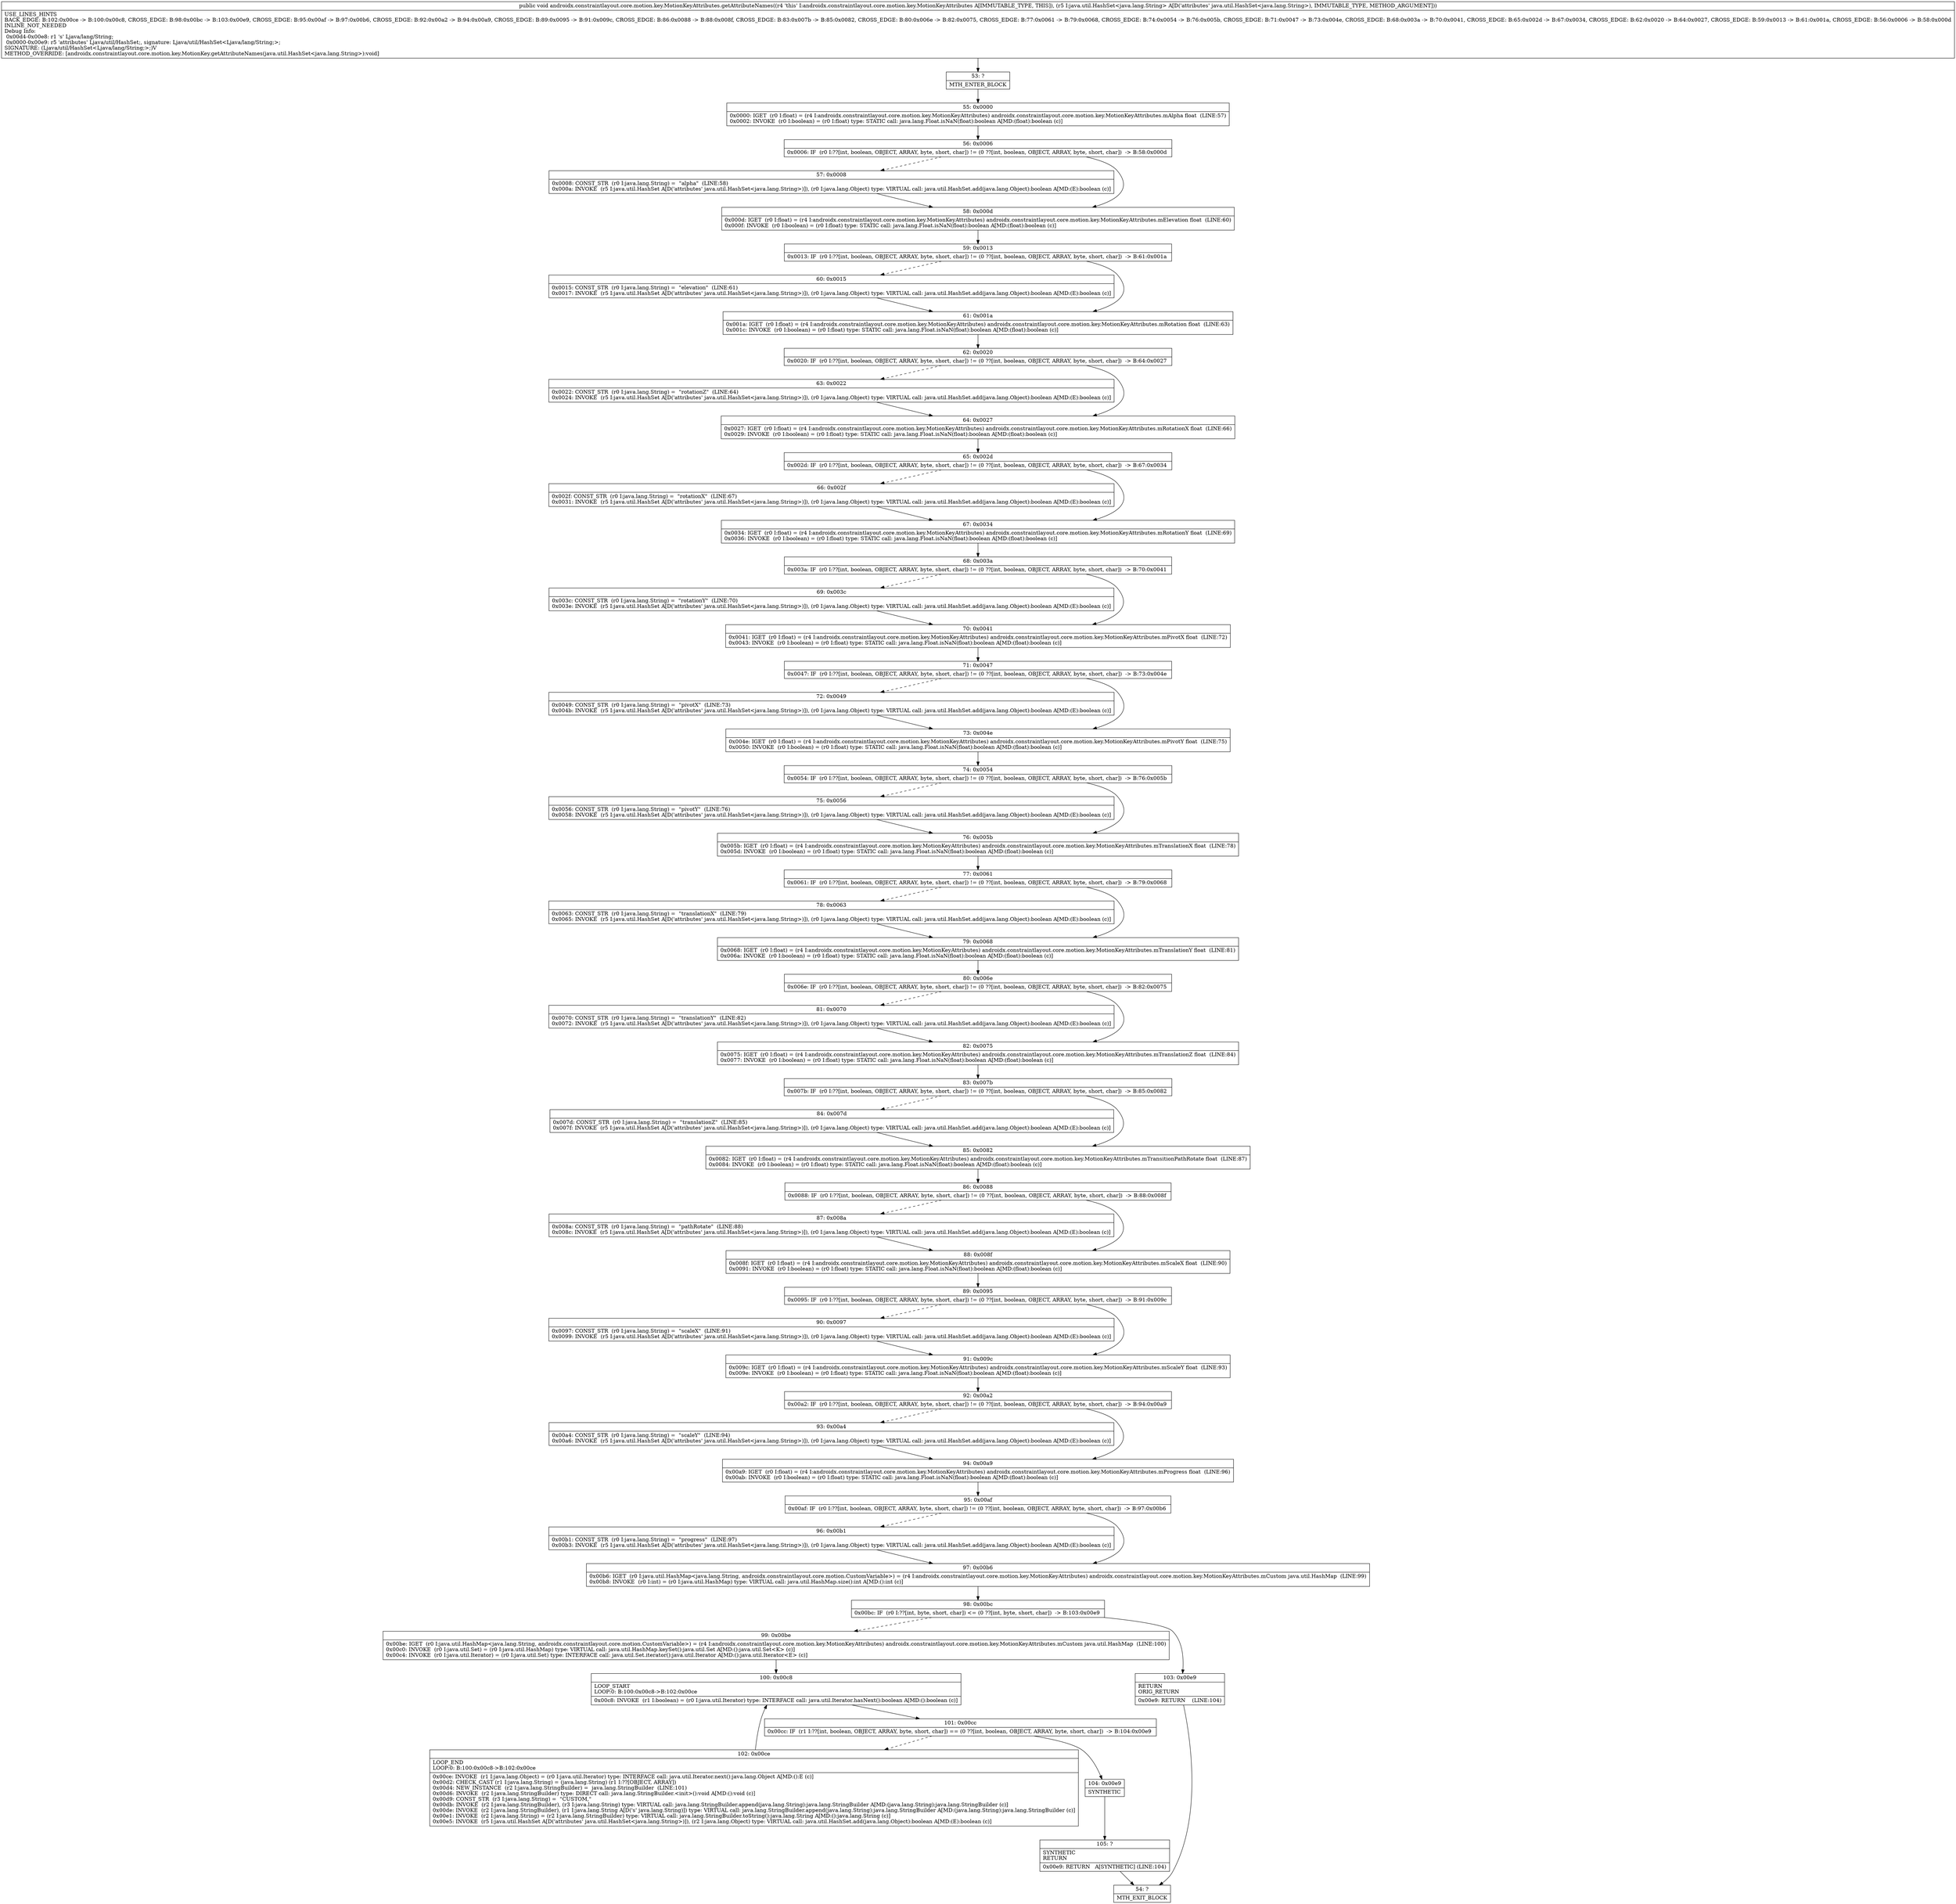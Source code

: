 digraph "CFG forandroidx.constraintlayout.core.motion.key.MotionKeyAttributes.getAttributeNames(Ljava\/util\/HashSet;)V" {
Node_53 [shape=record,label="{53\:\ ?|MTH_ENTER_BLOCK\l}"];
Node_55 [shape=record,label="{55\:\ 0x0000|0x0000: IGET  (r0 I:float) = (r4 I:androidx.constraintlayout.core.motion.key.MotionKeyAttributes) androidx.constraintlayout.core.motion.key.MotionKeyAttributes.mAlpha float  (LINE:57)\l0x0002: INVOKE  (r0 I:boolean) = (r0 I:float) type: STATIC call: java.lang.Float.isNaN(float):boolean A[MD:(float):boolean (c)]\l}"];
Node_56 [shape=record,label="{56\:\ 0x0006|0x0006: IF  (r0 I:??[int, boolean, OBJECT, ARRAY, byte, short, char]) != (0 ??[int, boolean, OBJECT, ARRAY, byte, short, char])  \-\> B:58:0x000d \l}"];
Node_57 [shape=record,label="{57\:\ 0x0008|0x0008: CONST_STR  (r0 I:java.lang.String) =  \"alpha\"  (LINE:58)\l0x000a: INVOKE  (r5 I:java.util.HashSet A[D('attributes' java.util.HashSet\<java.lang.String\>)]), (r0 I:java.lang.Object) type: VIRTUAL call: java.util.HashSet.add(java.lang.Object):boolean A[MD:(E):boolean (c)]\l}"];
Node_58 [shape=record,label="{58\:\ 0x000d|0x000d: IGET  (r0 I:float) = (r4 I:androidx.constraintlayout.core.motion.key.MotionKeyAttributes) androidx.constraintlayout.core.motion.key.MotionKeyAttributes.mElevation float  (LINE:60)\l0x000f: INVOKE  (r0 I:boolean) = (r0 I:float) type: STATIC call: java.lang.Float.isNaN(float):boolean A[MD:(float):boolean (c)]\l}"];
Node_59 [shape=record,label="{59\:\ 0x0013|0x0013: IF  (r0 I:??[int, boolean, OBJECT, ARRAY, byte, short, char]) != (0 ??[int, boolean, OBJECT, ARRAY, byte, short, char])  \-\> B:61:0x001a \l}"];
Node_60 [shape=record,label="{60\:\ 0x0015|0x0015: CONST_STR  (r0 I:java.lang.String) =  \"elevation\"  (LINE:61)\l0x0017: INVOKE  (r5 I:java.util.HashSet A[D('attributes' java.util.HashSet\<java.lang.String\>)]), (r0 I:java.lang.Object) type: VIRTUAL call: java.util.HashSet.add(java.lang.Object):boolean A[MD:(E):boolean (c)]\l}"];
Node_61 [shape=record,label="{61\:\ 0x001a|0x001a: IGET  (r0 I:float) = (r4 I:androidx.constraintlayout.core.motion.key.MotionKeyAttributes) androidx.constraintlayout.core.motion.key.MotionKeyAttributes.mRotation float  (LINE:63)\l0x001c: INVOKE  (r0 I:boolean) = (r0 I:float) type: STATIC call: java.lang.Float.isNaN(float):boolean A[MD:(float):boolean (c)]\l}"];
Node_62 [shape=record,label="{62\:\ 0x0020|0x0020: IF  (r0 I:??[int, boolean, OBJECT, ARRAY, byte, short, char]) != (0 ??[int, boolean, OBJECT, ARRAY, byte, short, char])  \-\> B:64:0x0027 \l}"];
Node_63 [shape=record,label="{63\:\ 0x0022|0x0022: CONST_STR  (r0 I:java.lang.String) =  \"rotationZ\"  (LINE:64)\l0x0024: INVOKE  (r5 I:java.util.HashSet A[D('attributes' java.util.HashSet\<java.lang.String\>)]), (r0 I:java.lang.Object) type: VIRTUAL call: java.util.HashSet.add(java.lang.Object):boolean A[MD:(E):boolean (c)]\l}"];
Node_64 [shape=record,label="{64\:\ 0x0027|0x0027: IGET  (r0 I:float) = (r4 I:androidx.constraintlayout.core.motion.key.MotionKeyAttributes) androidx.constraintlayout.core.motion.key.MotionKeyAttributes.mRotationX float  (LINE:66)\l0x0029: INVOKE  (r0 I:boolean) = (r0 I:float) type: STATIC call: java.lang.Float.isNaN(float):boolean A[MD:(float):boolean (c)]\l}"];
Node_65 [shape=record,label="{65\:\ 0x002d|0x002d: IF  (r0 I:??[int, boolean, OBJECT, ARRAY, byte, short, char]) != (0 ??[int, boolean, OBJECT, ARRAY, byte, short, char])  \-\> B:67:0x0034 \l}"];
Node_66 [shape=record,label="{66\:\ 0x002f|0x002f: CONST_STR  (r0 I:java.lang.String) =  \"rotationX\"  (LINE:67)\l0x0031: INVOKE  (r5 I:java.util.HashSet A[D('attributes' java.util.HashSet\<java.lang.String\>)]), (r0 I:java.lang.Object) type: VIRTUAL call: java.util.HashSet.add(java.lang.Object):boolean A[MD:(E):boolean (c)]\l}"];
Node_67 [shape=record,label="{67\:\ 0x0034|0x0034: IGET  (r0 I:float) = (r4 I:androidx.constraintlayout.core.motion.key.MotionKeyAttributes) androidx.constraintlayout.core.motion.key.MotionKeyAttributes.mRotationY float  (LINE:69)\l0x0036: INVOKE  (r0 I:boolean) = (r0 I:float) type: STATIC call: java.lang.Float.isNaN(float):boolean A[MD:(float):boolean (c)]\l}"];
Node_68 [shape=record,label="{68\:\ 0x003a|0x003a: IF  (r0 I:??[int, boolean, OBJECT, ARRAY, byte, short, char]) != (0 ??[int, boolean, OBJECT, ARRAY, byte, short, char])  \-\> B:70:0x0041 \l}"];
Node_69 [shape=record,label="{69\:\ 0x003c|0x003c: CONST_STR  (r0 I:java.lang.String) =  \"rotationY\"  (LINE:70)\l0x003e: INVOKE  (r5 I:java.util.HashSet A[D('attributes' java.util.HashSet\<java.lang.String\>)]), (r0 I:java.lang.Object) type: VIRTUAL call: java.util.HashSet.add(java.lang.Object):boolean A[MD:(E):boolean (c)]\l}"];
Node_70 [shape=record,label="{70\:\ 0x0041|0x0041: IGET  (r0 I:float) = (r4 I:androidx.constraintlayout.core.motion.key.MotionKeyAttributes) androidx.constraintlayout.core.motion.key.MotionKeyAttributes.mPivotX float  (LINE:72)\l0x0043: INVOKE  (r0 I:boolean) = (r0 I:float) type: STATIC call: java.lang.Float.isNaN(float):boolean A[MD:(float):boolean (c)]\l}"];
Node_71 [shape=record,label="{71\:\ 0x0047|0x0047: IF  (r0 I:??[int, boolean, OBJECT, ARRAY, byte, short, char]) != (0 ??[int, boolean, OBJECT, ARRAY, byte, short, char])  \-\> B:73:0x004e \l}"];
Node_72 [shape=record,label="{72\:\ 0x0049|0x0049: CONST_STR  (r0 I:java.lang.String) =  \"pivotX\"  (LINE:73)\l0x004b: INVOKE  (r5 I:java.util.HashSet A[D('attributes' java.util.HashSet\<java.lang.String\>)]), (r0 I:java.lang.Object) type: VIRTUAL call: java.util.HashSet.add(java.lang.Object):boolean A[MD:(E):boolean (c)]\l}"];
Node_73 [shape=record,label="{73\:\ 0x004e|0x004e: IGET  (r0 I:float) = (r4 I:androidx.constraintlayout.core.motion.key.MotionKeyAttributes) androidx.constraintlayout.core.motion.key.MotionKeyAttributes.mPivotY float  (LINE:75)\l0x0050: INVOKE  (r0 I:boolean) = (r0 I:float) type: STATIC call: java.lang.Float.isNaN(float):boolean A[MD:(float):boolean (c)]\l}"];
Node_74 [shape=record,label="{74\:\ 0x0054|0x0054: IF  (r0 I:??[int, boolean, OBJECT, ARRAY, byte, short, char]) != (0 ??[int, boolean, OBJECT, ARRAY, byte, short, char])  \-\> B:76:0x005b \l}"];
Node_75 [shape=record,label="{75\:\ 0x0056|0x0056: CONST_STR  (r0 I:java.lang.String) =  \"pivotY\"  (LINE:76)\l0x0058: INVOKE  (r5 I:java.util.HashSet A[D('attributes' java.util.HashSet\<java.lang.String\>)]), (r0 I:java.lang.Object) type: VIRTUAL call: java.util.HashSet.add(java.lang.Object):boolean A[MD:(E):boolean (c)]\l}"];
Node_76 [shape=record,label="{76\:\ 0x005b|0x005b: IGET  (r0 I:float) = (r4 I:androidx.constraintlayout.core.motion.key.MotionKeyAttributes) androidx.constraintlayout.core.motion.key.MotionKeyAttributes.mTranslationX float  (LINE:78)\l0x005d: INVOKE  (r0 I:boolean) = (r0 I:float) type: STATIC call: java.lang.Float.isNaN(float):boolean A[MD:(float):boolean (c)]\l}"];
Node_77 [shape=record,label="{77\:\ 0x0061|0x0061: IF  (r0 I:??[int, boolean, OBJECT, ARRAY, byte, short, char]) != (0 ??[int, boolean, OBJECT, ARRAY, byte, short, char])  \-\> B:79:0x0068 \l}"];
Node_78 [shape=record,label="{78\:\ 0x0063|0x0063: CONST_STR  (r0 I:java.lang.String) =  \"translationX\"  (LINE:79)\l0x0065: INVOKE  (r5 I:java.util.HashSet A[D('attributes' java.util.HashSet\<java.lang.String\>)]), (r0 I:java.lang.Object) type: VIRTUAL call: java.util.HashSet.add(java.lang.Object):boolean A[MD:(E):boolean (c)]\l}"];
Node_79 [shape=record,label="{79\:\ 0x0068|0x0068: IGET  (r0 I:float) = (r4 I:androidx.constraintlayout.core.motion.key.MotionKeyAttributes) androidx.constraintlayout.core.motion.key.MotionKeyAttributes.mTranslationY float  (LINE:81)\l0x006a: INVOKE  (r0 I:boolean) = (r0 I:float) type: STATIC call: java.lang.Float.isNaN(float):boolean A[MD:(float):boolean (c)]\l}"];
Node_80 [shape=record,label="{80\:\ 0x006e|0x006e: IF  (r0 I:??[int, boolean, OBJECT, ARRAY, byte, short, char]) != (0 ??[int, boolean, OBJECT, ARRAY, byte, short, char])  \-\> B:82:0x0075 \l}"];
Node_81 [shape=record,label="{81\:\ 0x0070|0x0070: CONST_STR  (r0 I:java.lang.String) =  \"translationY\"  (LINE:82)\l0x0072: INVOKE  (r5 I:java.util.HashSet A[D('attributes' java.util.HashSet\<java.lang.String\>)]), (r0 I:java.lang.Object) type: VIRTUAL call: java.util.HashSet.add(java.lang.Object):boolean A[MD:(E):boolean (c)]\l}"];
Node_82 [shape=record,label="{82\:\ 0x0075|0x0075: IGET  (r0 I:float) = (r4 I:androidx.constraintlayout.core.motion.key.MotionKeyAttributes) androidx.constraintlayout.core.motion.key.MotionKeyAttributes.mTranslationZ float  (LINE:84)\l0x0077: INVOKE  (r0 I:boolean) = (r0 I:float) type: STATIC call: java.lang.Float.isNaN(float):boolean A[MD:(float):boolean (c)]\l}"];
Node_83 [shape=record,label="{83\:\ 0x007b|0x007b: IF  (r0 I:??[int, boolean, OBJECT, ARRAY, byte, short, char]) != (0 ??[int, boolean, OBJECT, ARRAY, byte, short, char])  \-\> B:85:0x0082 \l}"];
Node_84 [shape=record,label="{84\:\ 0x007d|0x007d: CONST_STR  (r0 I:java.lang.String) =  \"translationZ\"  (LINE:85)\l0x007f: INVOKE  (r5 I:java.util.HashSet A[D('attributes' java.util.HashSet\<java.lang.String\>)]), (r0 I:java.lang.Object) type: VIRTUAL call: java.util.HashSet.add(java.lang.Object):boolean A[MD:(E):boolean (c)]\l}"];
Node_85 [shape=record,label="{85\:\ 0x0082|0x0082: IGET  (r0 I:float) = (r4 I:androidx.constraintlayout.core.motion.key.MotionKeyAttributes) androidx.constraintlayout.core.motion.key.MotionKeyAttributes.mTransitionPathRotate float  (LINE:87)\l0x0084: INVOKE  (r0 I:boolean) = (r0 I:float) type: STATIC call: java.lang.Float.isNaN(float):boolean A[MD:(float):boolean (c)]\l}"];
Node_86 [shape=record,label="{86\:\ 0x0088|0x0088: IF  (r0 I:??[int, boolean, OBJECT, ARRAY, byte, short, char]) != (0 ??[int, boolean, OBJECT, ARRAY, byte, short, char])  \-\> B:88:0x008f \l}"];
Node_87 [shape=record,label="{87\:\ 0x008a|0x008a: CONST_STR  (r0 I:java.lang.String) =  \"pathRotate\"  (LINE:88)\l0x008c: INVOKE  (r5 I:java.util.HashSet A[D('attributes' java.util.HashSet\<java.lang.String\>)]), (r0 I:java.lang.Object) type: VIRTUAL call: java.util.HashSet.add(java.lang.Object):boolean A[MD:(E):boolean (c)]\l}"];
Node_88 [shape=record,label="{88\:\ 0x008f|0x008f: IGET  (r0 I:float) = (r4 I:androidx.constraintlayout.core.motion.key.MotionKeyAttributes) androidx.constraintlayout.core.motion.key.MotionKeyAttributes.mScaleX float  (LINE:90)\l0x0091: INVOKE  (r0 I:boolean) = (r0 I:float) type: STATIC call: java.lang.Float.isNaN(float):boolean A[MD:(float):boolean (c)]\l}"];
Node_89 [shape=record,label="{89\:\ 0x0095|0x0095: IF  (r0 I:??[int, boolean, OBJECT, ARRAY, byte, short, char]) != (0 ??[int, boolean, OBJECT, ARRAY, byte, short, char])  \-\> B:91:0x009c \l}"];
Node_90 [shape=record,label="{90\:\ 0x0097|0x0097: CONST_STR  (r0 I:java.lang.String) =  \"scaleX\"  (LINE:91)\l0x0099: INVOKE  (r5 I:java.util.HashSet A[D('attributes' java.util.HashSet\<java.lang.String\>)]), (r0 I:java.lang.Object) type: VIRTUAL call: java.util.HashSet.add(java.lang.Object):boolean A[MD:(E):boolean (c)]\l}"];
Node_91 [shape=record,label="{91\:\ 0x009c|0x009c: IGET  (r0 I:float) = (r4 I:androidx.constraintlayout.core.motion.key.MotionKeyAttributes) androidx.constraintlayout.core.motion.key.MotionKeyAttributes.mScaleY float  (LINE:93)\l0x009e: INVOKE  (r0 I:boolean) = (r0 I:float) type: STATIC call: java.lang.Float.isNaN(float):boolean A[MD:(float):boolean (c)]\l}"];
Node_92 [shape=record,label="{92\:\ 0x00a2|0x00a2: IF  (r0 I:??[int, boolean, OBJECT, ARRAY, byte, short, char]) != (0 ??[int, boolean, OBJECT, ARRAY, byte, short, char])  \-\> B:94:0x00a9 \l}"];
Node_93 [shape=record,label="{93\:\ 0x00a4|0x00a4: CONST_STR  (r0 I:java.lang.String) =  \"scaleY\"  (LINE:94)\l0x00a6: INVOKE  (r5 I:java.util.HashSet A[D('attributes' java.util.HashSet\<java.lang.String\>)]), (r0 I:java.lang.Object) type: VIRTUAL call: java.util.HashSet.add(java.lang.Object):boolean A[MD:(E):boolean (c)]\l}"];
Node_94 [shape=record,label="{94\:\ 0x00a9|0x00a9: IGET  (r0 I:float) = (r4 I:androidx.constraintlayout.core.motion.key.MotionKeyAttributes) androidx.constraintlayout.core.motion.key.MotionKeyAttributes.mProgress float  (LINE:96)\l0x00ab: INVOKE  (r0 I:boolean) = (r0 I:float) type: STATIC call: java.lang.Float.isNaN(float):boolean A[MD:(float):boolean (c)]\l}"];
Node_95 [shape=record,label="{95\:\ 0x00af|0x00af: IF  (r0 I:??[int, boolean, OBJECT, ARRAY, byte, short, char]) != (0 ??[int, boolean, OBJECT, ARRAY, byte, short, char])  \-\> B:97:0x00b6 \l}"];
Node_96 [shape=record,label="{96\:\ 0x00b1|0x00b1: CONST_STR  (r0 I:java.lang.String) =  \"progress\"  (LINE:97)\l0x00b3: INVOKE  (r5 I:java.util.HashSet A[D('attributes' java.util.HashSet\<java.lang.String\>)]), (r0 I:java.lang.Object) type: VIRTUAL call: java.util.HashSet.add(java.lang.Object):boolean A[MD:(E):boolean (c)]\l}"];
Node_97 [shape=record,label="{97\:\ 0x00b6|0x00b6: IGET  (r0 I:java.util.HashMap\<java.lang.String, androidx.constraintlayout.core.motion.CustomVariable\>) = (r4 I:androidx.constraintlayout.core.motion.key.MotionKeyAttributes) androidx.constraintlayout.core.motion.key.MotionKeyAttributes.mCustom java.util.HashMap  (LINE:99)\l0x00b8: INVOKE  (r0 I:int) = (r0 I:java.util.HashMap) type: VIRTUAL call: java.util.HashMap.size():int A[MD:():int (c)]\l}"];
Node_98 [shape=record,label="{98\:\ 0x00bc|0x00bc: IF  (r0 I:??[int, byte, short, char]) \<= (0 ??[int, byte, short, char])  \-\> B:103:0x00e9 \l}"];
Node_99 [shape=record,label="{99\:\ 0x00be|0x00be: IGET  (r0 I:java.util.HashMap\<java.lang.String, androidx.constraintlayout.core.motion.CustomVariable\>) = (r4 I:androidx.constraintlayout.core.motion.key.MotionKeyAttributes) androidx.constraintlayout.core.motion.key.MotionKeyAttributes.mCustom java.util.HashMap  (LINE:100)\l0x00c0: INVOKE  (r0 I:java.util.Set) = (r0 I:java.util.HashMap) type: VIRTUAL call: java.util.HashMap.keySet():java.util.Set A[MD:():java.util.Set\<K\> (c)]\l0x00c4: INVOKE  (r0 I:java.util.Iterator) = (r0 I:java.util.Set) type: INTERFACE call: java.util.Set.iterator():java.util.Iterator A[MD:():java.util.Iterator\<E\> (c)]\l}"];
Node_100 [shape=record,label="{100\:\ 0x00c8|LOOP_START\lLOOP:0: B:100:0x00c8\-\>B:102:0x00ce\l|0x00c8: INVOKE  (r1 I:boolean) = (r0 I:java.util.Iterator) type: INTERFACE call: java.util.Iterator.hasNext():boolean A[MD:():boolean (c)]\l}"];
Node_101 [shape=record,label="{101\:\ 0x00cc|0x00cc: IF  (r1 I:??[int, boolean, OBJECT, ARRAY, byte, short, char]) == (0 ??[int, boolean, OBJECT, ARRAY, byte, short, char])  \-\> B:104:0x00e9 \l}"];
Node_102 [shape=record,label="{102\:\ 0x00ce|LOOP_END\lLOOP:0: B:100:0x00c8\-\>B:102:0x00ce\l|0x00ce: INVOKE  (r1 I:java.lang.Object) = (r0 I:java.util.Iterator) type: INTERFACE call: java.util.Iterator.next():java.lang.Object A[MD:():E (c)]\l0x00d2: CHECK_CAST (r1 I:java.lang.String) = (java.lang.String) (r1 I:??[OBJECT, ARRAY]) \l0x00d4: NEW_INSTANCE  (r2 I:java.lang.StringBuilder) =  java.lang.StringBuilder  (LINE:101)\l0x00d6: INVOKE  (r2 I:java.lang.StringBuilder) type: DIRECT call: java.lang.StringBuilder.\<init\>():void A[MD:():void (c)]\l0x00d9: CONST_STR  (r3 I:java.lang.String) =  \"CUSTOM,\" \l0x00db: INVOKE  (r2 I:java.lang.StringBuilder), (r3 I:java.lang.String) type: VIRTUAL call: java.lang.StringBuilder.append(java.lang.String):java.lang.StringBuilder A[MD:(java.lang.String):java.lang.StringBuilder (c)]\l0x00de: INVOKE  (r2 I:java.lang.StringBuilder), (r1 I:java.lang.String A[D('s' java.lang.String)]) type: VIRTUAL call: java.lang.StringBuilder.append(java.lang.String):java.lang.StringBuilder A[MD:(java.lang.String):java.lang.StringBuilder (c)]\l0x00e1: INVOKE  (r2 I:java.lang.String) = (r2 I:java.lang.StringBuilder) type: VIRTUAL call: java.lang.StringBuilder.toString():java.lang.String A[MD:():java.lang.String (c)]\l0x00e5: INVOKE  (r5 I:java.util.HashSet A[D('attributes' java.util.HashSet\<java.lang.String\>)]), (r2 I:java.lang.Object) type: VIRTUAL call: java.util.HashSet.add(java.lang.Object):boolean A[MD:(E):boolean (c)]\l}"];
Node_104 [shape=record,label="{104\:\ 0x00e9|SYNTHETIC\l}"];
Node_105 [shape=record,label="{105\:\ ?|SYNTHETIC\lRETURN\l|0x00e9: RETURN   A[SYNTHETIC] (LINE:104)\l}"];
Node_54 [shape=record,label="{54\:\ ?|MTH_EXIT_BLOCK\l}"];
Node_103 [shape=record,label="{103\:\ 0x00e9|RETURN\lORIG_RETURN\l|0x00e9: RETURN    (LINE:104)\l}"];
MethodNode[shape=record,label="{public void androidx.constraintlayout.core.motion.key.MotionKeyAttributes.getAttributeNames((r4 'this' I:androidx.constraintlayout.core.motion.key.MotionKeyAttributes A[IMMUTABLE_TYPE, THIS]), (r5 I:java.util.HashSet\<java.lang.String\> A[D('attributes' java.util.HashSet\<java.lang.String\>), IMMUTABLE_TYPE, METHOD_ARGUMENT]))  | USE_LINES_HINTS\lBACK_EDGE: B:102:0x00ce \-\> B:100:0x00c8, CROSS_EDGE: B:98:0x00bc \-\> B:103:0x00e9, CROSS_EDGE: B:95:0x00af \-\> B:97:0x00b6, CROSS_EDGE: B:92:0x00a2 \-\> B:94:0x00a9, CROSS_EDGE: B:89:0x0095 \-\> B:91:0x009c, CROSS_EDGE: B:86:0x0088 \-\> B:88:0x008f, CROSS_EDGE: B:83:0x007b \-\> B:85:0x0082, CROSS_EDGE: B:80:0x006e \-\> B:82:0x0075, CROSS_EDGE: B:77:0x0061 \-\> B:79:0x0068, CROSS_EDGE: B:74:0x0054 \-\> B:76:0x005b, CROSS_EDGE: B:71:0x0047 \-\> B:73:0x004e, CROSS_EDGE: B:68:0x003a \-\> B:70:0x0041, CROSS_EDGE: B:65:0x002d \-\> B:67:0x0034, CROSS_EDGE: B:62:0x0020 \-\> B:64:0x0027, CROSS_EDGE: B:59:0x0013 \-\> B:61:0x001a, CROSS_EDGE: B:56:0x0006 \-\> B:58:0x000d\lINLINE_NOT_NEEDED\lDebug Info:\l  0x00d4\-0x00e8: r1 's' Ljava\/lang\/String;\l  0x0000\-0x00e9: r5 'attributes' Ljava\/util\/HashSet;, signature: Ljava\/util\/HashSet\<Ljava\/lang\/String;\>;\lSIGNATURE: (Ljava\/util\/HashSet\<Ljava\/lang\/String;\>;)V\lMETHOD_OVERRIDE: [androidx.constraintlayout.core.motion.key.MotionKey.getAttributeNames(java.util.HashSet\<java.lang.String\>):void]\l}"];
MethodNode -> Node_53;Node_53 -> Node_55;
Node_55 -> Node_56;
Node_56 -> Node_57[style=dashed];
Node_56 -> Node_58;
Node_57 -> Node_58;
Node_58 -> Node_59;
Node_59 -> Node_60[style=dashed];
Node_59 -> Node_61;
Node_60 -> Node_61;
Node_61 -> Node_62;
Node_62 -> Node_63[style=dashed];
Node_62 -> Node_64;
Node_63 -> Node_64;
Node_64 -> Node_65;
Node_65 -> Node_66[style=dashed];
Node_65 -> Node_67;
Node_66 -> Node_67;
Node_67 -> Node_68;
Node_68 -> Node_69[style=dashed];
Node_68 -> Node_70;
Node_69 -> Node_70;
Node_70 -> Node_71;
Node_71 -> Node_72[style=dashed];
Node_71 -> Node_73;
Node_72 -> Node_73;
Node_73 -> Node_74;
Node_74 -> Node_75[style=dashed];
Node_74 -> Node_76;
Node_75 -> Node_76;
Node_76 -> Node_77;
Node_77 -> Node_78[style=dashed];
Node_77 -> Node_79;
Node_78 -> Node_79;
Node_79 -> Node_80;
Node_80 -> Node_81[style=dashed];
Node_80 -> Node_82;
Node_81 -> Node_82;
Node_82 -> Node_83;
Node_83 -> Node_84[style=dashed];
Node_83 -> Node_85;
Node_84 -> Node_85;
Node_85 -> Node_86;
Node_86 -> Node_87[style=dashed];
Node_86 -> Node_88;
Node_87 -> Node_88;
Node_88 -> Node_89;
Node_89 -> Node_90[style=dashed];
Node_89 -> Node_91;
Node_90 -> Node_91;
Node_91 -> Node_92;
Node_92 -> Node_93[style=dashed];
Node_92 -> Node_94;
Node_93 -> Node_94;
Node_94 -> Node_95;
Node_95 -> Node_96[style=dashed];
Node_95 -> Node_97;
Node_96 -> Node_97;
Node_97 -> Node_98;
Node_98 -> Node_99[style=dashed];
Node_98 -> Node_103;
Node_99 -> Node_100;
Node_100 -> Node_101;
Node_101 -> Node_102[style=dashed];
Node_101 -> Node_104;
Node_102 -> Node_100;
Node_104 -> Node_105;
Node_105 -> Node_54;
Node_103 -> Node_54;
}

